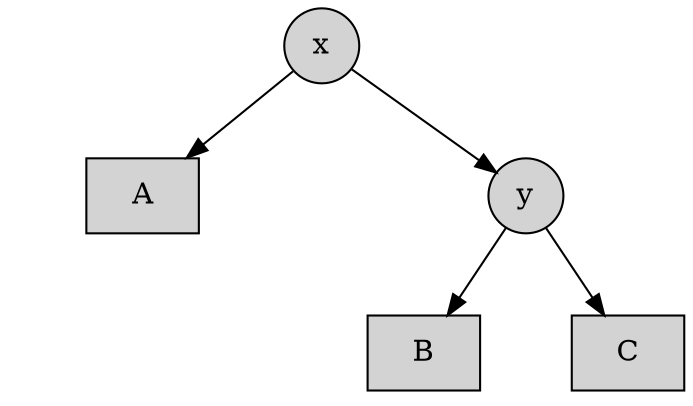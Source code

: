 digraph {
    rankdir=TB;

    node [shape=circle style=filled]

    a1 -> b1;
    a1 -> b12 [style=invis weight=10];
    a1 -> b2;

    b1 -> c1 [style=invis]
    b1 -> c12 [style=invis weight=10];
    b1 -> c2 [style=invis]

    b2 -> c3
    b2 -> c34 [style=invis weight=10];
    b2 -> c4

    a1 [label="x"];
    b1 [label="A" shape=rect];
    b2 [label="y"];
    c1 [style=invis];
    c2 [style=invis];
    c3 [label="B" shape=rect];
    c4 [label="C" shape=rect];

    b12 [label="" width=.1 style=invis];
    c12 [label="" width=.1 style=invis];
    c34 [label="" width=.1 style=invis];

    {rank = same; c12 b12 c34 }
}
